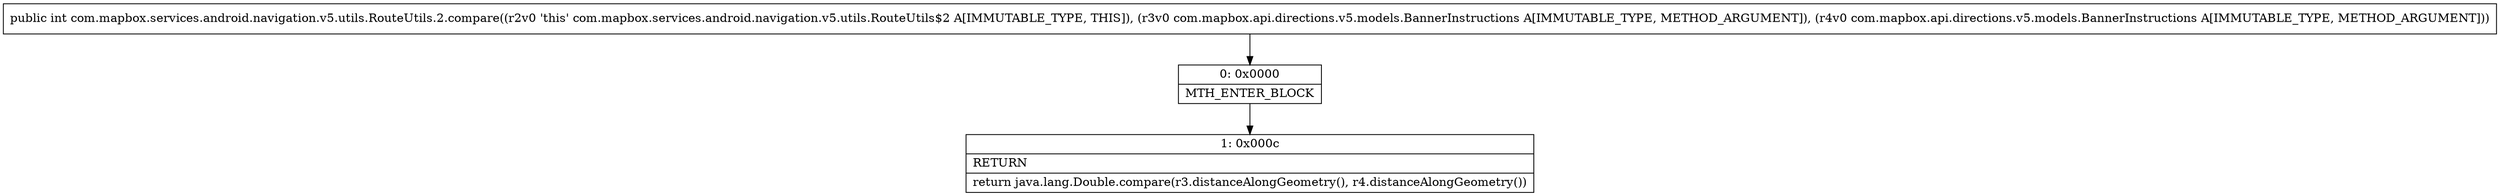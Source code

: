 digraph "CFG forcom.mapbox.services.android.navigation.v5.utils.RouteUtils.2.compare(Lcom\/mapbox\/api\/directions\/v5\/models\/BannerInstructions;Lcom\/mapbox\/api\/directions\/v5\/models\/BannerInstructions;)I" {
Node_0 [shape=record,label="{0\:\ 0x0000|MTH_ENTER_BLOCK\l}"];
Node_1 [shape=record,label="{1\:\ 0x000c|RETURN\l|return java.lang.Double.compare(r3.distanceAlongGeometry(), r4.distanceAlongGeometry())\l}"];
MethodNode[shape=record,label="{public int com.mapbox.services.android.navigation.v5.utils.RouteUtils.2.compare((r2v0 'this' com.mapbox.services.android.navigation.v5.utils.RouteUtils$2 A[IMMUTABLE_TYPE, THIS]), (r3v0 com.mapbox.api.directions.v5.models.BannerInstructions A[IMMUTABLE_TYPE, METHOD_ARGUMENT]), (r4v0 com.mapbox.api.directions.v5.models.BannerInstructions A[IMMUTABLE_TYPE, METHOD_ARGUMENT])) }"];
MethodNode -> Node_0;
Node_0 -> Node_1;
}

